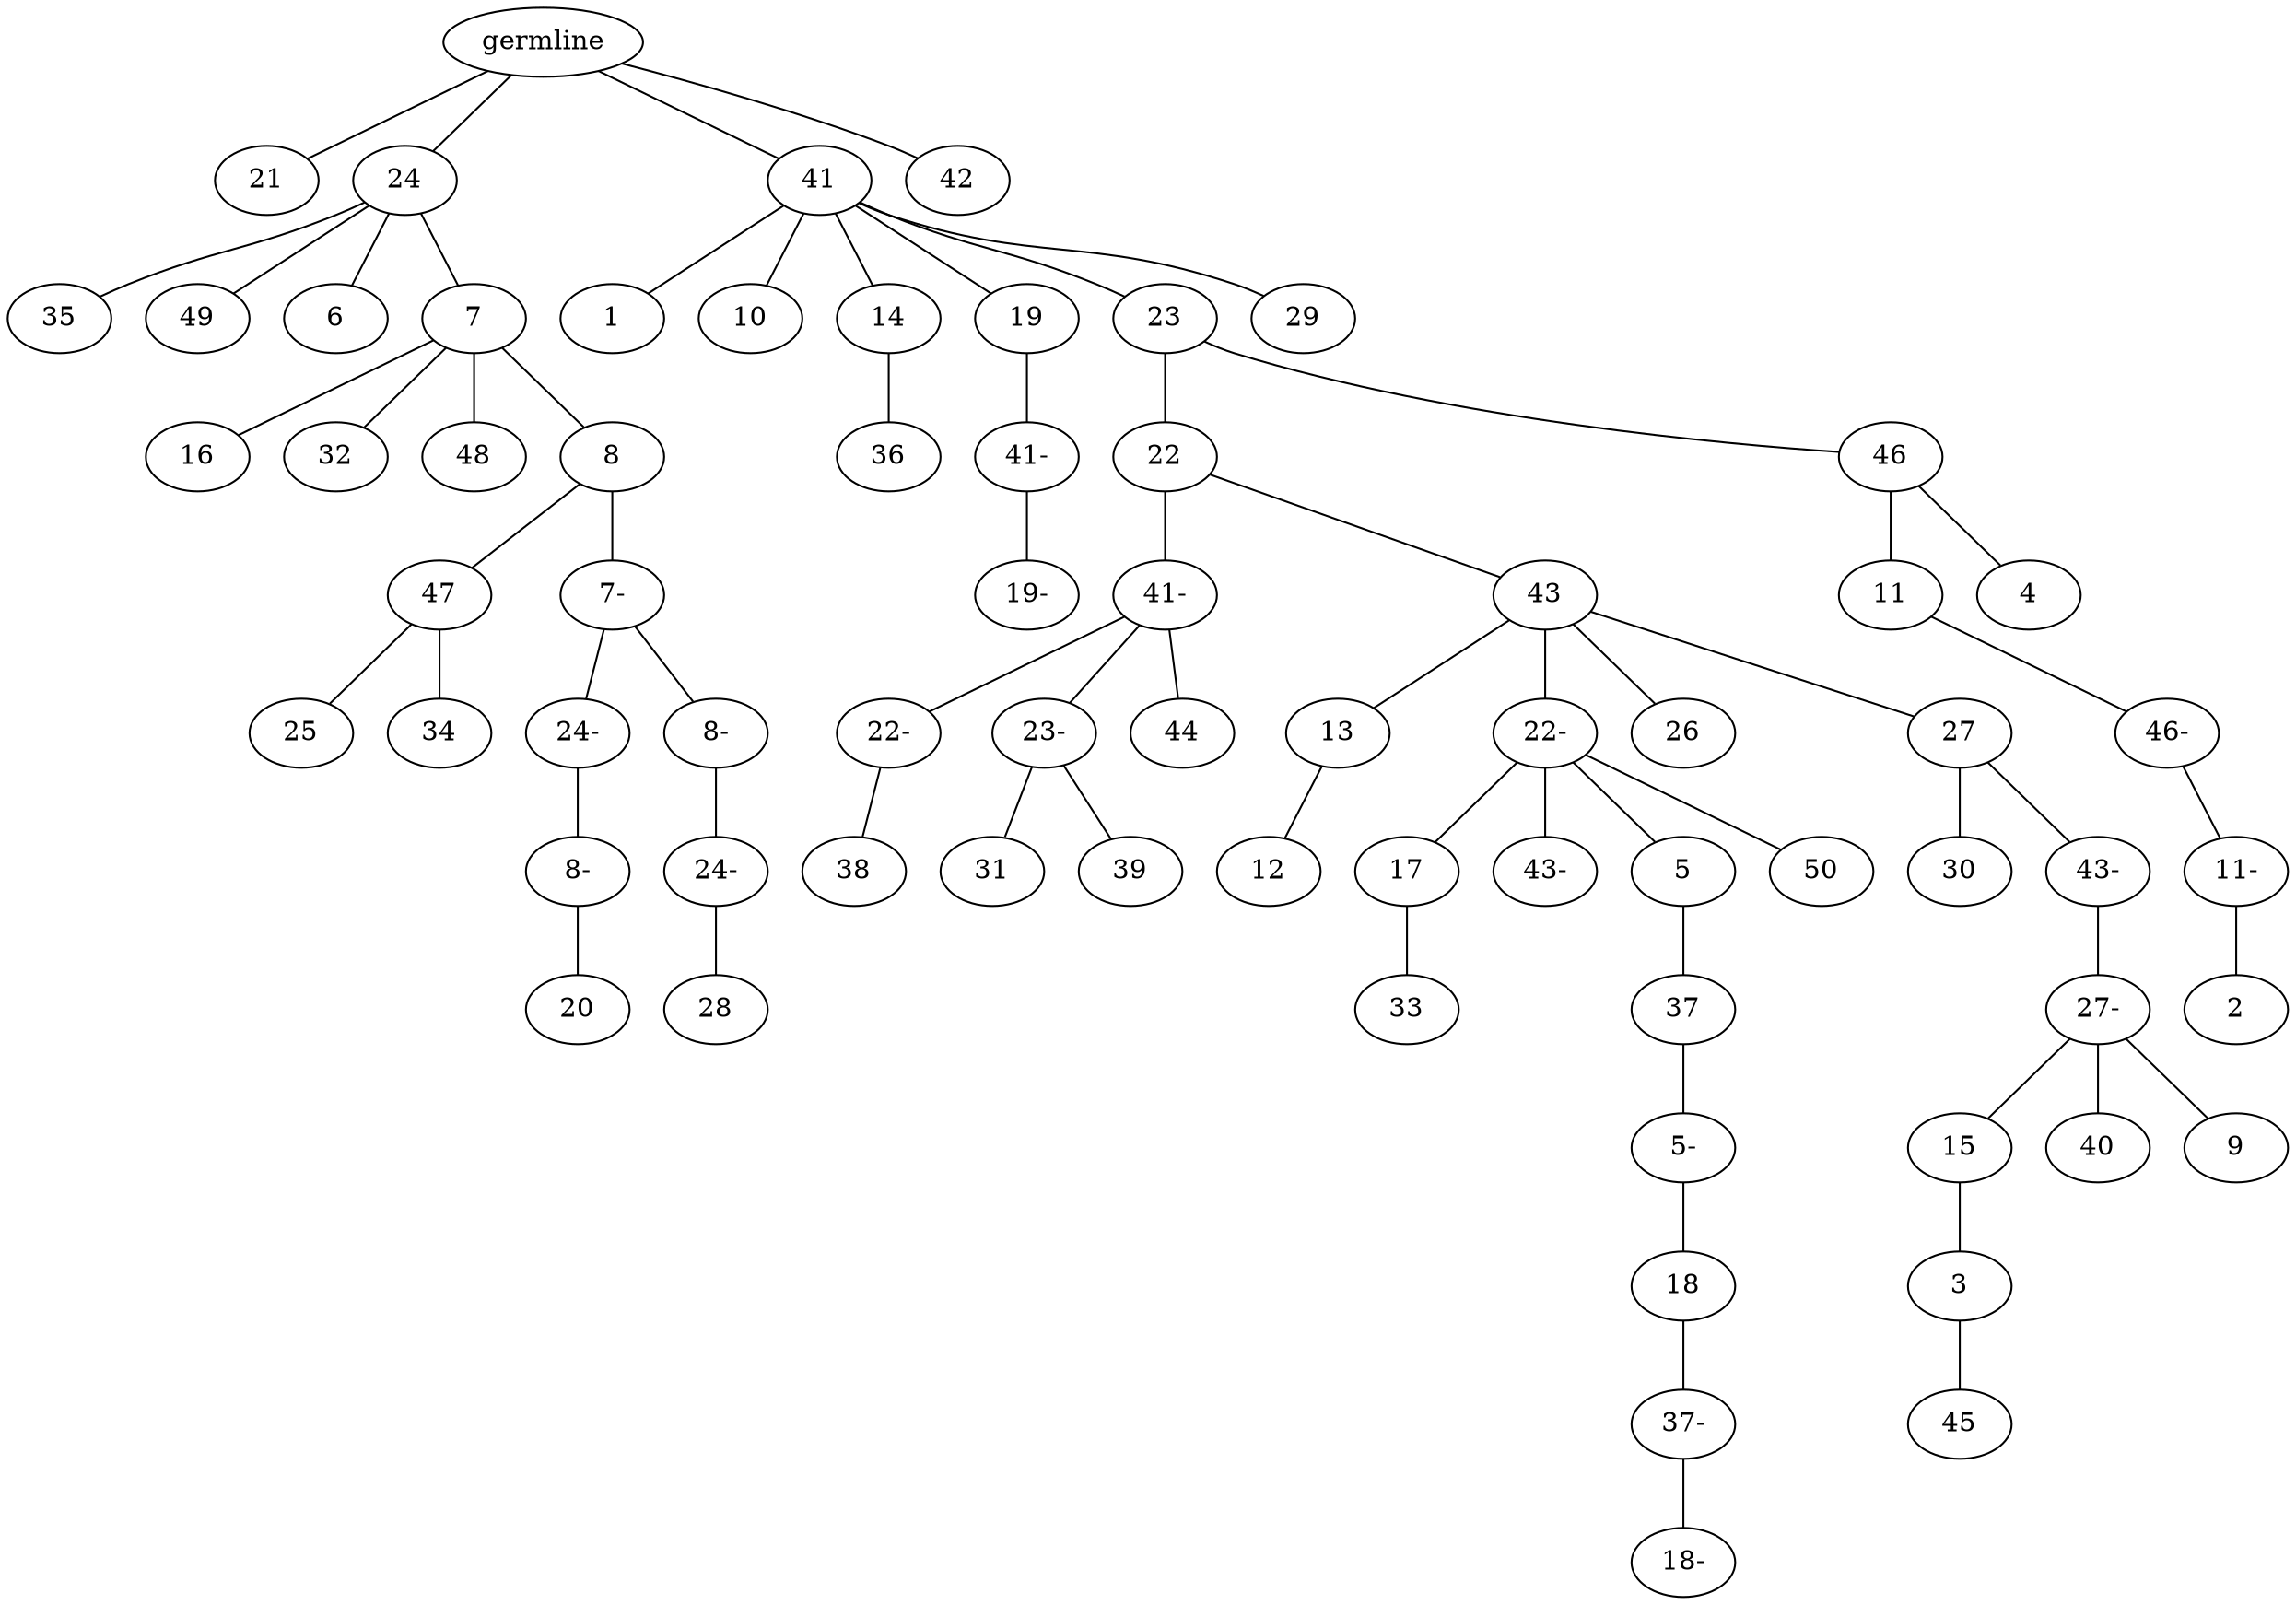 graph tree {
    "139786860212176" [label="germline"];
    "139786875882800" [label="21"];
    "139786875882080" [label="24"];
    "139786875879536" [label="35"];
    "139786875879632" [label="49"];
    "139786875882944" [label="6"];
    "139786875880016" [label="7"];
    "139786875879488" [label="16"];
    "139786875881984" [label="32"];
    "139786875879824" [label="48"];
    "139786875883376" [label="8"];
    "139786875823392" [label="47"];
    "139786875825792" [label="25"];
    "139786875825744" [label="34"];
    "139786875882512" [label="7-"];
    "139786875844160" [label="24-"];
    "139786875843680" [label="8-"];
    "139786875844064" [label="20"];
    "139786875844352" [label="8-"];
    "139786875843488" [label="24-"];
    "139786875844592" [label="28"];
    "139786875881744" [label="41"];
    "139786875882464" [label="1"];
    "139786875844736" [label="10"];
    "139786875843920" [label="14"];
    "139786875844688" [label="36"];
    "139786875845120" [label="19"];
    "139786875844400" [label="41-"];
    "139786875845072" [label="19-"];
    "139786875845504" [label="23"];
    "139786875845024" [label="22"];
    "139786875845744" [label="41-"];
    "139786875846032" [label="22-"];
    "139786875846368" [label="38"];
    "139786875846128" [label="23-"];
    "139786875846512" [label="31"];
    "139786875777520" [label="39"];
    "139786875845936" [label="44"];
    "139786875846608" [label="43"];
    "139786875777184" [label="13"];
    "139786875777760" [label="12"];
    "139786875778336" [label="22-"];
    "139786875777712" [label="17"];
    "139786875778240" [label="33"];
    "139786875778912" [label="43-"];
    "139786875777472" [label="5"];
    "139786875778192" [label="37"];
    "139786875778864" [label="5-"];
    "139786875779392" [label="18"];
    "139786875779680" [label="37-"];
    "139786875779968" [label="18-"];
    "139786875779344" [label="50"];
    "139786875780784" [label="26"];
    "139786875779104" [label="27"];
    "139786875778672" [label="30"];
    "139786875779920" [label="43-"];
    "139786875780496" [label="27-"];
    "139786875780544" [label="15"];
    "139786875780832" [label="3"];
    "139786875780976" [label="45"];
    "139786875780592" [label="40"];
    "139786875780256" [label="9"];
    "139786875845408" [label="46"];
    "139786875780112" [label="11"];
    "139786875781072" [label="46-"];
    "139786875792160" [label="11-"];
    "139786875792448" [label="2"];
    "139786875777952" [label="4"];
    "139786875842720" [label="29"];
    "139786875880640" [label="42"];
    "139786860212176" -- "139786875882800";
    "139786860212176" -- "139786875882080";
    "139786860212176" -- "139786875881744";
    "139786860212176" -- "139786875880640";
    "139786875882080" -- "139786875879536";
    "139786875882080" -- "139786875879632";
    "139786875882080" -- "139786875882944";
    "139786875882080" -- "139786875880016";
    "139786875880016" -- "139786875879488";
    "139786875880016" -- "139786875881984";
    "139786875880016" -- "139786875879824";
    "139786875880016" -- "139786875883376";
    "139786875883376" -- "139786875823392";
    "139786875883376" -- "139786875882512";
    "139786875823392" -- "139786875825792";
    "139786875823392" -- "139786875825744";
    "139786875882512" -- "139786875844160";
    "139786875882512" -- "139786875844352";
    "139786875844160" -- "139786875843680";
    "139786875843680" -- "139786875844064";
    "139786875844352" -- "139786875843488";
    "139786875843488" -- "139786875844592";
    "139786875881744" -- "139786875882464";
    "139786875881744" -- "139786875844736";
    "139786875881744" -- "139786875843920";
    "139786875881744" -- "139786875845120";
    "139786875881744" -- "139786875845504";
    "139786875881744" -- "139786875842720";
    "139786875843920" -- "139786875844688";
    "139786875845120" -- "139786875844400";
    "139786875844400" -- "139786875845072";
    "139786875845504" -- "139786875845024";
    "139786875845504" -- "139786875845408";
    "139786875845024" -- "139786875845744";
    "139786875845024" -- "139786875846608";
    "139786875845744" -- "139786875846032";
    "139786875845744" -- "139786875846128";
    "139786875845744" -- "139786875845936";
    "139786875846032" -- "139786875846368";
    "139786875846128" -- "139786875846512";
    "139786875846128" -- "139786875777520";
    "139786875846608" -- "139786875777184";
    "139786875846608" -- "139786875778336";
    "139786875846608" -- "139786875780784";
    "139786875846608" -- "139786875779104";
    "139786875777184" -- "139786875777760";
    "139786875778336" -- "139786875777712";
    "139786875778336" -- "139786875778912";
    "139786875778336" -- "139786875777472";
    "139786875778336" -- "139786875779344";
    "139786875777712" -- "139786875778240";
    "139786875777472" -- "139786875778192";
    "139786875778192" -- "139786875778864";
    "139786875778864" -- "139786875779392";
    "139786875779392" -- "139786875779680";
    "139786875779680" -- "139786875779968";
    "139786875779104" -- "139786875778672";
    "139786875779104" -- "139786875779920";
    "139786875779920" -- "139786875780496";
    "139786875780496" -- "139786875780544";
    "139786875780496" -- "139786875780592";
    "139786875780496" -- "139786875780256";
    "139786875780544" -- "139786875780832";
    "139786875780832" -- "139786875780976";
    "139786875845408" -- "139786875780112";
    "139786875845408" -- "139786875777952";
    "139786875780112" -- "139786875781072";
    "139786875781072" -- "139786875792160";
    "139786875792160" -- "139786875792448";
}
